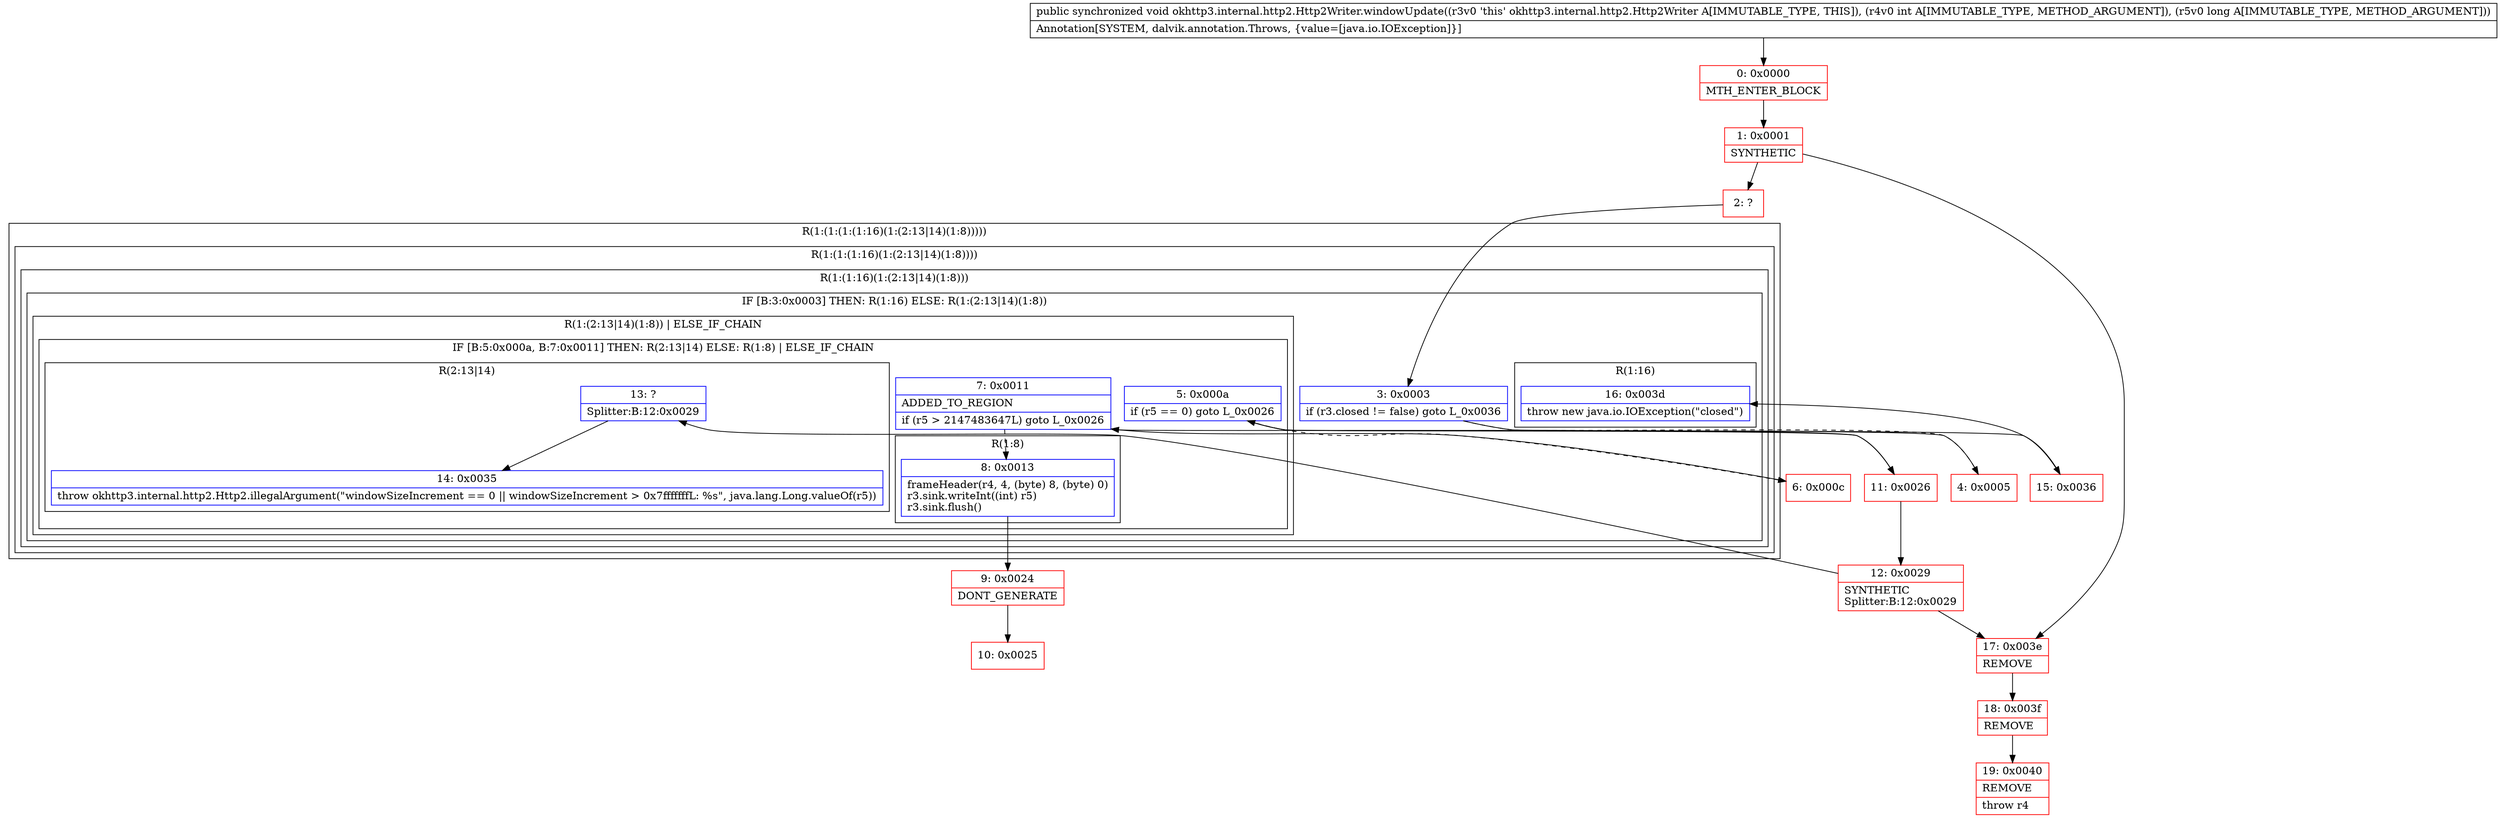 digraph "CFG forokhttp3.internal.http2.Http2Writer.windowUpdate(IJ)V" {
subgraph cluster_Region_610722703 {
label = "R(1:(1:(1:(1:16)(1:(2:13|14)(1:8)))))";
node [shape=record,color=blue];
subgraph cluster_Region_311763960 {
label = "R(1:(1:(1:16)(1:(2:13|14)(1:8))))";
node [shape=record,color=blue];
subgraph cluster_Region_251249880 {
label = "R(1:(1:16)(1:(2:13|14)(1:8)))";
node [shape=record,color=blue];
subgraph cluster_IfRegion_307920486 {
label = "IF [B:3:0x0003] THEN: R(1:16) ELSE: R(1:(2:13|14)(1:8))";
node [shape=record,color=blue];
Node_3 [shape=record,label="{3\:\ 0x0003|if (r3.closed != false) goto L_0x0036\l}"];
subgraph cluster_Region_20155705 {
label = "R(1:16)";
node [shape=record,color=blue];
Node_16 [shape=record,label="{16\:\ 0x003d|throw new java.io.IOException(\"closed\")\l}"];
}
subgraph cluster_Region_981660676 {
label = "R(1:(2:13|14)(1:8)) | ELSE_IF_CHAIN\l";
node [shape=record,color=blue];
subgraph cluster_IfRegion_2057123976 {
label = "IF [B:5:0x000a, B:7:0x0011] THEN: R(2:13|14) ELSE: R(1:8) | ELSE_IF_CHAIN\l";
node [shape=record,color=blue];
Node_5 [shape=record,label="{5\:\ 0x000a|if (r5 == 0) goto L_0x0026\l}"];
Node_7 [shape=record,label="{7\:\ 0x0011|ADDED_TO_REGION\l|if (r5 \> 2147483647L) goto L_0x0026\l}"];
subgraph cluster_Region_997576947 {
label = "R(2:13|14)";
node [shape=record,color=blue];
Node_13 [shape=record,label="{13\:\ ?|Splitter:B:12:0x0029\l}"];
Node_14 [shape=record,label="{14\:\ 0x0035|throw okhttp3.internal.http2.Http2.illegalArgument(\"windowSizeIncrement == 0 \|\| windowSizeIncrement \> 0x7fffffffL: %s\", java.lang.Long.valueOf(r5))\l}"];
}
subgraph cluster_Region_640862433 {
label = "R(1:8)";
node [shape=record,color=blue];
Node_8 [shape=record,label="{8\:\ 0x0013|frameHeader(r4, 4, (byte) 8, (byte) 0)\lr3.sink.writeInt((int) r5)\lr3.sink.flush()\l}"];
}
}
}
}
}
}
}
Node_0 [shape=record,color=red,label="{0\:\ 0x0000|MTH_ENTER_BLOCK\l}"];
Node_1 [shape=record,color=red,label="{1\:\ 0x0001|SYNTHETIC\l}"];
Node_2 [shape=record,color=red,label="{2\:\ ?}"];
Node_4 [shape=record,color=red,label="{4\:\ 0x0005}"];
Node_6 [shape=record,color=red,label="{6\:\ 0x000c}"];
Node_9 [shape=record,color=red,label="{9\:\ 0x0024|DONT_GENERATE\l}"];
Node_10 [shape=record,color=red,label="{10\:\ 0x0025}"];
Node_11 [shape=record,color=red,label="{11\:\ 0x0026}"];
Node_12 [shape=record,color=red,label="{12\:\ 0x0029|SYNTHETIC\lSplitter:B:12:0x0029\l}"];
Node_15 [shape=record,color=red,label="{15\:\ 0x0036}"];
Node_17 [shape=record,color=red,label="{17\:\ 0x003e|REMOVE\l}"];
Node_18 [shape=record,color=red,label="{18\:\ 0x003f|REMOVE\l}"];
Node_19 [shape=record,color=red,label="{19\:\ 0x0040|REMOVE\l|throw r4\l}"];
MethodNode[shape=record,label="{public synchronized void okhttp3.internal.http2.Http2Writer.windowUpdate((r3v0 'this' okhttp3.internal.http2.Http2Writer A[IMMUTABLE_TYPE, THIS]), (r4v0 int A[IMMUTABLE_TYPE, METHOD_ARGUMENT]), (r5v0 long A[IMMUTABLE_TYPE, METHOD_ARGUMENT]))  | Annotation[SYSTEM, dalvik.annotation.Throws, \{value=[java.io.IOException]\}]\l}"];
MethodNode -> Node_0;
Node_3 -> Node_4[style=dashed];
Node_3 -> Node_15;
Node_5 -> Node_6[style=dashed];
Node_5 -> Node_11;
Node_7 -> Node_8[style=dashed];
Node_7 -> Node_11;
Node_13 -> Node_14;
Node_8 -> Node_9;
Node_0 -> Node_1;
Node_1 -> Node_2;
Node_1 -> Node_17;
Node_2 -> Node_3;
Node_4 -> Node_5;
Node_6 -> Node_7;
Node_9 -> Node_10;
Node_11 -> Node_12;
Node_12 -> Node_13;
Node_12 -> Node_17;
Node_15 -> Node_16;
Node_17 -> Node_18;
Node_18 -> Node_19;
}

